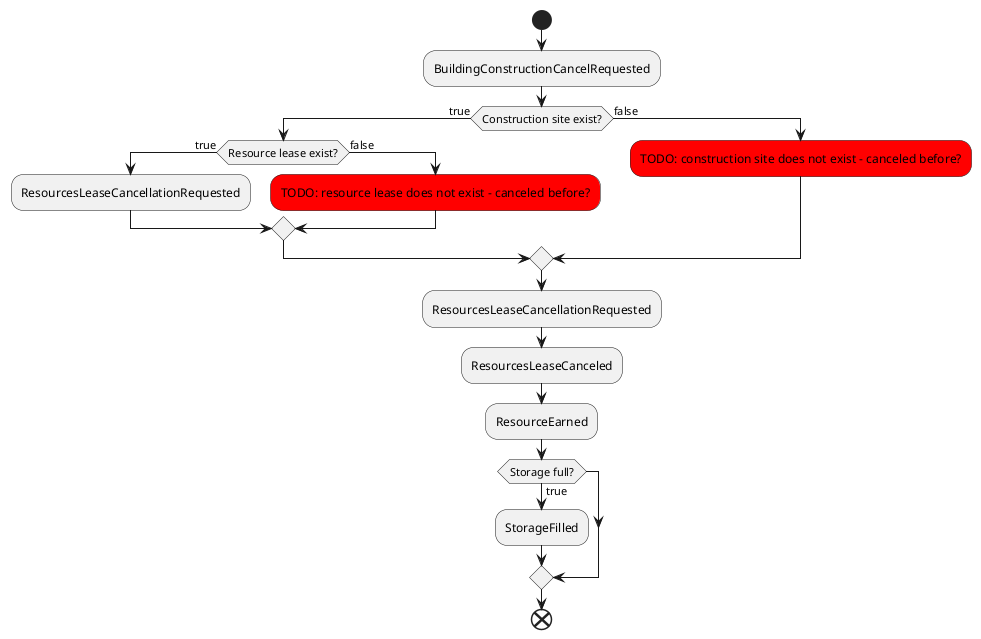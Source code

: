 @startuml

start

:BuildingConstructionCancelRequested;

if (Construction site exist?) then (true)
    if (Resource lease exist?) then (true)
        :ResourcesLeaseCancellationRequested;
    else (false)
        #red:TODO: resource lease does not exist - canceled before?;
    endif
else (false)
    #red:TODO: construction site does not exist - canceled before?;
endif

:ResourcesLeaseCancellationRequested;
:ResourcesLeaseCanceled;
:ResourceEarned;

if (Storage full?) then (true)
    :StorageFilled;
endif

end

@enduml